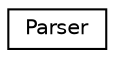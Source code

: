 digraph "Graphical Class Hierarchy"
{
  edge [fontname="Helvetica",fontsize="10",labelfontname="Helvetica",labelfontsize="10"];
  node [fontname="Helvetica",fontsize="10",shape=record];
  rankdir="LR";
  Node0 [label="Parser",height=0.2,width=0.4,color="black", fillcolor="white", style="filled",URL="$classParser.html",tooltip="Class defining a Parser. "];
}
